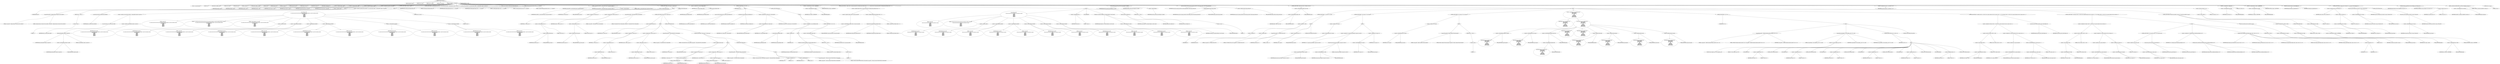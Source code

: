 digraph hostapd_notif_assoc {  
"1000115" [label = "(METHOD,hostapd_notif_assoc)" ]
"1000116" [label = "(PARAM,hostapd_data *hapd)" ]
"1000117" [label = "(PARAM,const u8 *addr)" ]
"1000118" [label = "(PARAM,const u8 *req_ies)" ]
"1000119" [label = "(PARAM,size_t req_ies_len)" ]
"1000120" [label = "(PARAM,int reassoc)" ]
"1000121" [label = "(BLOCK,,)" ]
"1000122" [label = "(LOCAL,v5: wpa_state_machine *)" ]
"1000123" [label = "(LOCAL,v6: u8 *)" ]
"1000124" [label = "(LOCAL,reason: unsigned __int16)" ]
"1000125" [label = "(LOCAL,v9: u8 [ 1064 ])" ]
"1000126" [label = "(LOCAL,ielen: size_t)" ]
"1000127" [label = "(LOCAL,ie: const u8 *)" ]
"1000128" [label = "(LOCAL,elems: ieee802_11_elems)" ]
"1000129" [label = "(LOCAL,res: int)" ]
"1000130" [label = "(LOCAL,new_assoc: int)" ]
"1000131" [label = "(LOCAL,sta: sta_info *)" ]
"1000132" [label = "(LOCAL,req_ies_lena: size_t)" ]
"1000133" [label = "(LOCAL,req_iesa: const u8 *)" ]
"1000134" [label = "(LOCAL,addra: const u8 *)" ]
"1000135" [label = "(LOCAL,hapda: hostapd_data *)" ]
"1000136" [label = "(<operator>.assignment,hapda = hapd)" ]
"1000137" [label = "(IDENTIFIER,hapda,hapda = hapd)" ]
"1000138" [label = "(IDENTIFIER,hapd,hapda = hapd)" ]
"1000139" [label = "(<operator>.assignment,addra = addr)" ]
"1000140" [label = "(IDENTIFIER,addra,addra = addr)" ]
"1000141" [label = "(IDENTIFIER,addr,addra = addr)" ]
"1000142" [label = "(<operator>.assignment,req_iesa = req_ies)" ]
"1000143" [label = "(IDENTIFIER,req_iesa,req_iesa = req_ies)" ]
"1000144" [label = "(IDENTIFIER,req_ies,req_iesa = req_ies)" ]
"1000145" [label = "(<operator>.assignment,req_ies_lena = req_ies_len)" ]
"1000146" [label = "(IDENTIFIER,req_ies_lena,req_ies_lena = req_ies_len)" ]
"1000147" [label = "(IDENTIFIER,req_ies_len,req_ies_lena = req_ies_len)" ]
"1000148" [label = "(CONTROL_STRUCTURE,if ( !addr ),if ( !addr ))" ]
"1000149" [label = "(<operator>.logicalNot,!addr)" ]
"1000150" [label = "(IDENTIFIER,addr,!addr)" ]
"1000151" [label = "(BLOCK,,)" ]
"1000152" [label = "(wpa_printf,wpa_printf(2, \"hostapd_notif_assoc: Skip event with no address\"))" ]
"1000153" [label = "(LITERAL,2,wpa_printf(2, \"hostapd_notif_assoc: Skip event with no address\"))" ]
"1000154" [label = "(LITERAL,\"hostapd_notif_assoc: Skip event with no address\",wpa_printf(2, \"hostapd_notif_assoc: Skip event with no address\"))" ]
"1000155" [label = "(RETURN,return -1;,return -1;)" ]
"1000156" [label = "(<operator>.minus,-1)" ]
"1000157" [label = "(LITERAL,1,-1)" ]
"1000158" [label = "(CONTROL_STRUCTURE,if ( is_multicast_ether_addr(addra) || is_zero_ether_addr_0(addra) || !memcmp(addra, hapda->own_addr, 6u) ),if ( is_multicast_ether_addr(addra) || is_zero_ether_addr_0(addra) || !memcmp(addra, hapda->own_addr, 6u) ))" ]
"1000159" [label = "(<operator>.logicalOr,is_multicast_ether_addr(addra) || is_zero_ether_addr_0(addra) || !memcmp(addra, hapda->own_addr, 6u))" ]
"1000160" [label = "(is_multicast_ether_addr,is_multicast_ether_addr(addra))" ]
"1000161" [label = "(IDENTIFIER,addra,is_multicast_ether_addr(addra))" ]
"1000162" [label = "(<operator>.logicalOr,is_zero_ether_addr_0(addra) || !memcmp(addra, hapda->own_addr, 6u))" ]
"1000163" [label = "(is_zero_ether_addr_0,is_zero_ether_addr_0(addra))" ]
"1000164" [label = "(IDENTIFIER,addra,is_zero_ether_addr_0(addra))" ]
"1000165" [label = "(<operator>.logicalNot,!memcmp(addra, hapda->own_addr, 6u))" ]
"1000166" [label = "(memcmp,memcmp(addra, hapda->own_addr, 6u))" ]
"1000167" [label = "(IDENTIFIER,addra,memcmp(addra, hapda->own_addr, 6u))" ]
"1000168" [label = "(<operator>.indirectFieldAccess,hapda->own_addr)" ]
"1000169" [label = "(IDENTIFIER,hapda,memcmp(addra, hapda->own_addr, 6u))" ]
"1000170" [label = "(FIELD_IDENTIFIER,own_addr,own_addr)" ]
"1000171" [label = "(LITERAL,6u,memcmp(addra, hapda->own_addr, 6u))" ]
"1000172" [label = "(BLOCK,,)" ]
"1000173" [label = "(wpa_printf,wpa_printf(\n      2,\n      \"%s: Invalid SA=%02x:%02x:%02x:%02x:%02x:%02x in received indication - ignore this indication silently\",\n      \"hostapd_notif_assoc\",\n      *addra,\n      addra[1],\n      addra[2],\n      addra[3],\n      addra[4],\n      addra[5]))" ]
"1000174" [label = "(LITERAL,2,wpa_printf(\n      2,\n      \"%s: Invalid SA=%02x:%02x:%02x:%02x:%02x:%02x in received indication - ignore this indication silently\",\n      \"hostapd_notif_assoc\",\n      *addra,\n      addra[1],\n      addra[2],\n      addra[3],\n      addra[4],\n      addra[5]))" ]
"1000175" [label = "(LITERAL,\"%s: Invalid SA=%02x:%02x:%02x:%02x:%02x:%02x in received indication - ignore this indication silently\",wpa_printf(\n      2,\n      \"%s: Invalid SA=%02x:%02x:%02x:%02x:%02x:%02x in received indication - ignore this indication silently\",\n      \"hostapd_notif_assoc\",\n      *addra,\n      addra[1],\n      addra[2],\n      addra[3],\n      addra[4],\n      addra[5]))" ]
"1000176" [label = "(LITERAL,\"hostapd_notif_assoc\",wpa_printf(\n      2,\n      \"%s: Invalid SA=%02x:%02x:%02x:%02x:%02x:%02x in received indication - ignore this indication silently\",\n      \"hostapd_notif_assoc\",\n      *addra,\n      addra[1],\n      addra[2],\n      addra[3],\n      addra[4],\n      addra[5]))" ]
"1000177" [label = "(<operator>.indirection,*addra)" ]
"1000178" [label = "(IDENTIFIER,addra,wpa_printf(\n      2,\n      \"%s: Invalid SA=%02x:%02x:%02x:%02x:%02x:%02x in received indication - ignore this indication silently\",\n      \"hostapd_notif_assoc\",\n      *addra,\n      addra[1],\n      addra[2],\n      addra[3],\n      addra[4],\n      addra[5]))" ]
"1000179" [label = "(<operator>.indirectIndexAccess,addra[1])" ]
"1000180" [label = "(IDENTIFIER,addra,wpa_printf(\n      2,\n      \"%s: Invalid SA=%02x:%02x:%02x:%02x:%02x:%02x in received indication - ignore this indication silently\",\n      \"hostapd_notif_assoc\",\n      *addra,\n      addra[1],\n      addra[2],\n      addra[3],\n      addra[4],\n      addra[5]))" ]
"1000181" [label = "(LITERAL,1,wpa_printf(\n      2,\n      \"%s: Invalid SA=%02x:%02x:%02x:%02x:%02x:%02x in received indication - ignore this indication silently\",\n      \"hostapd_notif_assoc\",\n      *addra,\n      addra[1],\n      addra[2],\n      addra[3],\n      addra[4],\n      addra[5]))" ]
"1000182" [label = "(<operator>.indirectIndexAccess,addra[2])" ]
"1000183" [label = "(IDENTIFIER,addra,wpa_printf(\n      2,\n      \"%s: Invalid SA=%02x:%02x:%02x:%02x:%02x:%02x in received indication - ignore this indication silently\",\n      \"hostapd_notif_assoc\",\n      *addra,\n      addra[1],\n      addra[2],\n      addra[3],\n      addra[4],\n      addra[5]))" ]
"1000184" [label = "(LITERAL,2,wpa_printf(\n      2,\n      \"%s: Invalid SA=%02x:%02x:%02x:%02x:%02x:%02x in received indication - ignore this indication silently\",\n      \"hostapd_notif_assoc\",\n      *addra,\n      addra[1],\n      addra[2],\n      addra[3],\n      addra[4],\n      addra[5]))" ]
"1000185" [label = "(<operator>.indirectIndexAccess,addra[3])" ]
"1000186" [label = "(IDENTIFIER,addra,wpa_printf(\n      2,\n      \"%s: Invalid SA=%02x:%02x:%02x:%02x:%02x:%02x in received indication - ignore this indication silently\",\n      \"hostapd_notif_assoc\",\n      *addra,\n      addra[1],\n      addra[2],\n      addra[3],\n      addra[4],\n      addra[5]))" ]
"1000187" [label = "(LITERAL,3,wpa_printf(\n      2,\n      \"%s: Invalid SA=%02x:%02x:%02x:%02x:%02x:%02x in received indication - ignore this indication silently\",\n      \"hostapd_notif_assoc\",\n      *addra,\n      addra[1],\n      addra[2],\n      addra[3],\n      addra[4],\n      addra[5]))" ]
"1000188" [label = "(<operator>.indirectIndexAccess,addra[4])" ]
"1000189" [label = "(IDENTIFIER,addra,wpa_printf(\n      2,\n      \"%s: Invalid SA=%02x:%02x:%02x:%02x:%02x:%02x in received indication - ignore this indication silently\",\n      \"hostapd_notif_assoc\",\n      *addra,\n      addra[1],\n      addra[2],\n      addra[3],\n      addra[4],\n      addra[5]))" ]
"1000190" [label = "(LITERAL,4,wpa_printf(\n      2,\n      \"%s: Invalid SA=%02x:%02x:%02x:%02x:%02x:%02x in received indication - ignore this indication silently\",\n      \"hostapd_notif_assoc\",\n      *addra,\n      addra[1],\n      addra[2],\n      addra[3],\n      addra[4],\n      addra[5]))" ]
"1000191" [label = "(<operator>.indirectIndexAccess,addra[5])" ]
"1000192" [label = "(IDENTIFIER,addra,wpa_printf(\n      2,\n      \"%s: Invalid SA=%02x:%02x:%02x:%02x:%02x:%02x in received indication - ignore this indication silently\",\n      \"hostapd_notif_assoc\",\n      *addra,\n      addra[1],\n      addra[2],\n      addra[3],\n      addra[4],\n      addra[5]))" ]
"1000193" [label = "(LITERAL,5,wpa_printf(\n      2,\n      \"%s: Invalid SA=%02x:%02x:%02x:%02x:%02x:%02x in received indication - ignore this indication silently\",\n      \"hostapd_notif_assoc\",\n      *addra,\n      addra[1],\n      addra[2],\n      addra[3],\n      addra[4],\n      addra[5]))" ]
"1000194" [label = "(RETURN,return 0;,return 0;)" ]
"1000195" [label = "(LITERAL,0,return 0;)" ]
"1000196" [label = "(random_add_randomness,random_add_randomness(addra, 6u))" ]
"1000197" [label = "(IDENTIFIER,addra,random_add_randomness(addra, 6u))" ]
"1000198" [label = "(LITERAL,6u,random_add_randomness(addra, 6u))" ]
"1000199" [label = "(hostapd_logger,hostapd_logger(hapda, addra, 1u, 2, \"associated\"))" ]
"1000200" [label = "(IDENTIFIER,hapda,hostapd_logger(hapda, addra, 1u, 2, \"associated\"))" ]
"1000201" [label = "(IDENTIFIER,addra,hostapd_logger(hapda, addra, 1u, 2, \"associated\"))" ]
"1000202" [label = "(LITERAL,1u,hostapd_logger(hapda, addra, 1u, 2, \"associated\"))" ]
"1000203" [label = "(LITERAL,2,hostapd_logger(hapda, addra, 1u, 2, \"associated\"))" ]
"1000204" [label = "(LITERAL,\"associated\",hostapd_logger(hapda, addra, 1u, 2, \"associated\"))" ]
"1000205" [label = "(ieee802_11_parse_elems,ieee802_11_parse_elems(req_iesa, req_ies_lena, &elems, 0))" ]
"1000206" [label = "(IDENTIFIER,req_iesa,ieee802_11_parse_elems(req_iesa, req_ies_lena, &elems, 0))" ]
"1000207" [label = "(IDENTIFIER,req_ies_lena,ieee802_11_parse_elems(req_iesa, req_ies_lena, &elems, 0))" ]
"1000208" [label = "(<operator>.addressOf,&elems)" ]
"1000209" [label = "(IDENTIFIER,elems,ieee802_11_parse_elems(req_iesa, req_ies_lena, &elems, 0))" ]
"1000210" [label = "(LITERAL,0,ieee802_11_parse_elems(req_iesa, req_ies_lena, &elems, 0))" ]
"1000211" [label = "(CONTROL_STRUCTURE,if ( elems.wps_ie ),if ( elems.wps_ie ))" ]
"1000212" [label = "(<operator>.fieldAccess,elems.wps_ie)" ]
"1000213" [label = "(IDENTIFIER,elems,if ( elems.wps_ie ))" ]
"1000214" [label = "(FIELD_IDENTIFIER,wps_ie,wps_ie)" ]
"1000215" [label = "(BLOCK,,)" ]
"1000216" [label = "(<operator>.assignment,ie = elems.wps_ie - 2)" ]
"1000217" [label = "(IDENTIFIER,ie,ie = elems.wps_ie - 2)" ]
"1000218" [label = "(<operator>.subtraction,elems.wps_ie - 2)" ]
"1000219" [label = "(<operator>.fieldAccess,elems.wps_ie)" ]
"1000220" [label = "(IDENTIFIER,elems,elems.wps_ie - 2)" ]
"1000221" [label = "(FIELD_IDENTIFIER,wps_ie,wps_ie)" ]
"1000222" [label = "(LITERAL,2,elems.wps_ie - 2)" ]
"1000223" [label = "(<operator>.assignment,ielen = elems.wps_ie_len + 2)" ]
"1000224" [label = "(IDENTIFIER,ielen,ielen = elems.wps_ie_len + 2)" ]
"1000225" [label = "(<operator>.addition,elems.wps_ie_len + 2)" ]
"1000226" [label = "(<operator>.fieldAccess,elems.wps_ie_len)" ]
"1000227" [label = "(IDENTIFIER,elems,elems.wps_ie_len + 2)" ]
"1000228" [label = "(FIELD_IDENTIFIER,wps_ie_len,wps_ie_len)" ]
"1000229" [label = "(LITERAL,2,elems.wps_ie_len + 2)" ]
"1000230" [label = "(wpa_printf,wpa_printf(2, \"STA included WPS IE in (Re)AssocReq\"))" ]
"1000231" [label = "(LITERAL,2,wpa_printf(2, \"STA included WPS IE in (Re)AssocReq\"))" ]
"1000232" [label = "(LITERAL,\"STA included WPS IE in (Re)AssocReq\",wpa_printf(2, \"STA included WPS IE in (Re)AssocReq\"))" ]
"1000233" [label = "(CONTROL_STRUCTURE,else,else)" ]
"1000234" [label = "(CONTROL_STRUCTURE,if ( elems.rsn_ie ),if ( elems.rsn_ie ))" ]
"1000235" [label = "(<operator>.fieldAccess,elems.rsn_ie)" ]
"1000236" [label = "(IDENTIFIER,elems,if ( elems.rsn_ie ))" ]
"1000237" [label = "(FIELD_IDENTIFIER,rsn_ie,rsn_ie)" ]
"1000238" [label = "(BLOCK,,)" ]
"1000239" [label = "(<operator>.assignment,ie = elems.rsn_ie - 2)" ]
"1000240" [label = "(IDENTIFIER,ie,ie = elems.rsn_ie - 2)" ]
"1000241" [label = "(<operator>.subtraction,elems.rsn_ie - 2)" ]
"1000242" [label = "(<operator>.fieldAccess,elems.rsn_ie)" ]
"1000243" [label = "(IDENTIFIER,elems,elems.rsn_ie - 2)" ]
"1000244" [label = "(FIELD_IDENTIFIER,rsn_ie,rsn_ie)" ]
"1000245" [label = "(LITERAL,2,elems.rsn_ie - 2)" ]
"1000246" [label = "(<operator>.assignment,ielen = elems.rsn_ie_len + 2)" ]
"1000247" [label = "(IDENTIFIER,ielen,ielen = elems.rsn_ie_len + 2)" ]
"1000248" [label = "(<operator>.addition,elems.rsn_ie_len + 2)" ]
"1000249" [label = "(<operator>.fieldAccess,elems.rsn_ie_len)" ]
"1000250" [label = "(IDENTIFIER,elems,elems.rsn_ie_len + 2)" ]
"1000251" [label = "(FIELD_IDENTIFIER,rsn_ie_len,rsn_ie_len)" ]
"1000252" [label = "(LITERAL,2,elems.rsn_ie_len + 2)" ]
"1000253" [label = "(wpa_printf,wpa_printf(2, \"STA included RSN IE in (Re)AssocReq\"))" ]
"1000254" [label = "(LITERAL,2,wpa_printf(2, \"STA included RSN IE in (Re)AssocReq\"))" ]
"1000255" [label = "(LITERAL,\"STA included RSN IE in (Re)AssocReq\",wpa_printf(2, \"STA included RSN IE in (Re)AssocReq\"))" ]
"1000256" [label = "(CONTROL_STRUCTURE,else,else)" ]
"1000257" [label = "(CONTROL_STRUCTURE,if ( elems.wpa_ie ),if ( elems.wpa_ie ))" ]
"1000258" [label = "(<operator>.fieldAccess,elems.wpa_ie)" ]
"1000259" [label = "(IDENTIFIER,elems,if ( elems.wpa_ie ))" ]
"1000260" [label = "(FIELD_IDENTIFIER,wpa_ie,wpa_ie)" ]
"1000261" [label = "(BLOCK,,)" ]
"1000262" [label = "(<operator>.assignment,ie = elems.wpa_ie - 2)" ]
"1000263" [label = "(IDENTIFIER,ie,ie = elems.wpa_ie - 2)" ]
"1000264" [label = "(<operator>.subtraction,elems.wpa_ie - 2)" ]
"1000265" [label = "(<operator>.fieldAccess,elems.wpa_ie)" ]
"1000266" [label = "(IDENTIFIER,elems,elems.wpa_ie - 2)" ]
"1000267" [label = "(FIELD_IDENTIFIER,wpa_ie,wpa_ie)" ]
"1000268" [label = "(LITERAL,2,elems.wpa_ie - 2)" ]
"1000269" [label = "(<operator>.assignment,ielen = elems.wpa_ie_len + 2)" ]
"1000270" [label = "(IDENTIFIER,ielen,ielen = elems.wpa_ie_len + 2)" ]
"1000271" [label = "(<operator>.addition,elems.wpa_ie_len + 2)" ]
"1000272" [label = "(<operator>.fieldAccess,elems.wpa_ie_len)" ]
"1000273" [label = "(IDENTIFIER,elems,elems.wpa_ie_len + 2)" ]
"1000274" [label = "(FIELD_IDENTIFIER,wpa_ie_len,wpa_ie_len)" ]
"1000275" [label = "(LITERAL,2,elems.wpa_ie_len + 2)" ]
"1000276" [label = "(wpa_printf,wpa_printf(2, \"STA included WPA IE in (Re)AssocReq\"))" ]
"1000277" [label = "(LITERAL,2,wpa_printf(2, \"STA included WPA IE in (Re)AssocReq\"))" ]
"1000278" [label = "(LITERAL,\"STA included WPA IE in (Re)AssocReq\",wpa_printf(2, \"STA included WPA IE in (Re)AssocReq\"))" ]
"1000279" [label = "(CONTROL_STRUCTURE,else,else)" ]
"1000280" [label = "(BLOCK,,)" ]
"1000281" [label = "(<operator>.assignment,ie = 0)" ]
"1000282" [label = "(IDENTIFIER,ie,ie = 0)" ]
"1000283" [label = "(LITERAL,0,ie = 0)" ]
"1000284" [label = "(<operator>.assignment,ielen = 0)" ]
"1000285" [label = "(IDENTIFIER,ielen,ielen = 0)" ]
"1000286" [label = "(LITERAL,0,ielen = 0)" ]
"1000287" [label = "(wpa_printf,wpa_printf(2, \"STA did not include WPS/RSN/WPA IE in (Re)AssocReq\"))" ]
"1000288" [label = "(LITERAL,2,wpa_printf(2, \"STA did not include WPS/RSN/WPA IE in (Re)AssocReq\"))" ]
"1000289" [label = "(LITERAL,\"STA did not include WPS/RSN/WPA IE in (Re)AssocReq\",wpa_printf(2, \"STA did not include WPS/RSN/WPA IE in (Re)AssocReq\"))" ]
"1000290" [label = "(<operator>.assignment,sta = ap_get_sta(hapda, addra))" ]
"1000291" [label = "(IDENTIFIER,sta,sta = ap_get_sta(hapda, addra))" ]
"1000292" [label = "(ap_get_sta,ap_get_sta(hapda, addra))" ]
"1000293" [label = "(IDENTIFIER,hapda,ap_get_sta(hapda, addra))" ]
"1000294" [label = "(IDENTIFIER,addra,ap_get_sta(hapda, addra))" ]
"1000295" [label = "(CONTROL_STRUCTURE,if ( sta ),if ( sta ))" ]
"1000296" [label = "(IDENTIFIER,sta,if ( sta ))" ]
"1000297" [label = "(BLOCK,,)" ]
"1000298" [label = "(ap_sta_no_session_timeout,ap_sta_no_session_timeout(hapda, sta))" ]
"1000299" [label = "(IDENTIFIER,hapda,ap_sta_no_session_timeout(hapda, sta))" ]
"1000300" [label = "(IDENTIFIER,sta,ap_sta_no_session_timeout(hapda, sta))" ]
"1000301" [label = "(accounting_sta_stop,accounting_sta_stop(hapda, sta))" ]
"1000302" [label = "(IDENTIFIER,hapda,accounting_sta_stop(hapda, sta))" ]
"1000303" [label = "(IDENTIFIER,sta,accounting_sta_stop(hapda, sta))" ]
"1000304" [label = "(<operator>.assignment,sta->timeout_next = STA_NULLFUNC)" ]
"1000305" [label = "(<operator>.indirectFieldAccess,sta->timeout_next)" ]
"1000306" [label = "(IDENTIFIER,sta,sta->timeout_next = STA_NULLFUNC)" ]
"1000307" [label = "(FIELD_IDENTIFIER,timeout_next,timeout_next)" ]
"1000308" [label = "(IDENTIFIER,STA_NULLFUNC,sta->timeout_next = STA_NULLFUNC)" ]
"1000309" [label = "(CONTROL_STRUCTURE,else,else)" ]
"1000310" [label = "(BLOCK,,)" ]
"1000311" [label = "(<operator>.assignment,sta = ap_sta_add(hapda, addra))" ]
"1000312" [label = "(IDENTIFIER,sta,sta = ap_sta_add(hapda, addra))" ]
"1000313" [label = "(ap_sta_add,ap_sta_add(hapda, addra))" ]
"1000314" [label = "(IDENTIFIER,hapda,ap_sta_add(hapda, addra))" ]
"1000315" [label = "(IDENTIFIER,addra,ap_sta_add(hapda, addra))" ]
"1000316" [label = "(CONTROL_STRUCTURE,if ( !sta ),if ( !sta ))" ]
"1000317" [label = "(<operator>.logicalNot,!sta)" ]
"1000318" [label = "(IDENTIFIER,sta,!sta)" ]
"1000319" [label = "(BLOCK,,)" ]
"1000320" [label = "(hostapd_drv_sta_disassoc,hostapd_drv_sta_disassoc(hapda, addra, 5))" ]
"1000321" [label = "(IDENTIFIER,hapda,hostapd_drv_sta_disassoc(hapda, addra, 5))" ]
"1000322" [label = "(IDENTIFIER,addra,hostapd_drv_sta_disassoc(hapda, addra, 5))" ]
"1000323" [label = "(LITERAL,5,hostapd_drv_sta_disassoc(hapda, addra, 5))" ]
"1000324" [label = "(RETURN,return -1;,return -1;)" ]
"1000325" [label = "(<operator>.minus,-1)" ]
"1000326" [label = "(LITERAL,1,-1)" ]
"1000327" [label = "(<operators>.assignmentAnd,sta->flags &= 0xFFFECFFF)" ]
"1000328" [label = "(<operator>.indirectFieldAccess,sta->flags)" ]
"1000329" [label = "(IDENTIFIER,sta,sta->flags &= 0xFFFECFFF)" ]
"1000330" [label = "(FIELD_IDENTIFIER,flags,flags)" ]
"1000331" [label = "(LITERAL,0xFFFECFFF,sta->flags &= 0xFFFECFFF)" ]
"1000332" [label = "(CONTROL_STRUCTURE,if ( !hapda->iface->drv_max_acl_mac_addrs && hostapd_check_acl(hapda, addra, 0) != 1 ),if ( !hapda->iface->drv_max_acl_mac_addrs && hostapd_check_acl(hapda, addra, 0) != 1 ))" ]
"1000333" [label = "(<operator>.logicalAnd,!hapda->iface->drv_max_acl_mac_addrs && hostapd_check_acl(hapda, addra, 0) != 1)" ]
"1000334" [label = "(<operator>.logicalNot,!hapda->iface->drv_max_acl_mac_addrs)" ]
"1000335" [label = "(<operator>.indirectFieldAccess,hapda->iface->drv_max_acl_mac_addrs)" ]
"1000336" [label = "(<operator>.indirectFieldAccess,hapda->iface)" ]
"1000337" [label = "(IDENTIFIER,hapda,!hapda->iface->drv_max_acl_mac_addrs)" ]
"1000338" [label = "(FIELD_IDENTIFIER,iface,iface)" ]
"1000339" [label = "(FIELD_IDENTIFIER,drv_max_acl_mac_addrs,drv_max_acl_mac_addrs)" ]
"1000340" [label = "(<operator>.notEquals,hostapd_check_acl(hapda, addra, 0) != 1)" ]
"1000341" [label = "(hostapd_check_acl,hostapd_check_acl(hapda, addra, 0))" ]
"1000342" [label = "(IDENTIFIER,hapda,hostapd_check_acl(hapda, addra, 0))" ]
"1000343" [label = "(IDENTIFIER,addra,hostapd_check_acl(hapda, addra, 0))" ]
"1000344" [label = "(LITERAL,0,hostapd_check_acl(hapda, addra, 0))" ]
"1000345" [label = "(LITERAL,1,hostapd_check_acl(hapda, addra, 0) != 1)" ]
"1000346" [label = "(BLOCK,,)" ]
"1000347" [label = "(wpa_printf,wpa_printf(\n      3,\n      \"STA %02x:%02x:%02x:%02x:%02x:%02x not allowed to connect\",\n      *addra,\n      addra[1],\n      addra[2],\n      addra[3],\n      addra[4],\n      addra[5]))" ]
"1000348" [label = "(LITERAL,3,wpa_printf(\n      3,\n      \"STA %02x:%02x:%02x:%02x:%02x:%02x not allowed to connect\",\n      *addra,\n      addra[1],\n      addra[2],\n      addra[3],\n      addra[4],\n      addra[5]))" ]
"1000349" [label = "(LITERAL,\"STA %02x:%02x:%02x:%02x:%02x:%02x not allowed to connect\",wpa_printf(\n      3,\n      \"STA %02x:%02x:%02x:%02x:%02x:%02x not allowed to connect\",\n      *addra,\n      addra[1],\n      addra[2],\n      addra[3],\n      addra[4],\n      addra[5]))" ]
"1000350" [label = "(<operator>.indirection,*addra)" ]
"1000351" [label = "(IDENTIFIER,addra,wpa_printf(\n      3,\n      \"STA %02x:%02x:%02x:%02x:%02x:%02x not allowed to connect\",\n      *addra,\n      addra[1],\n      addra[2],\n      addra[3],\n      addra[4],\n      addra[5]))" ]
"1000352" [label = "(<operator>.indirectIndexAccess,addra[1])" ]
"1000353" [label = "(IDENTIFIER,addra,wpa_printf(\n      3,\n      \"STA %02x:%02x:%02x:%02x:%02x:%02x not allowed to connect\",\n      *addra,\n      addra[1],\n      addra[2],\n      addra[3],\n      addra[4],\n      addra[5]))" ]
"1000354" [label = "(LITERAL,1,wpa_printf(\n      3,\n      \"STA %02x:%02x:%02x:%02x:%02x:%02x not allowed to connect\",\n      *addra,\n      addra[1],\n      addra[2],\n      addra[3],\n      addra[4],\n      addra[5]))" ]
"1000355" [label = "(<operator>.indirectIndexAccess,addra[2])" ]
"1000356" [label = "(IDENTIFIER,addra,wpa_printf(\n      3,\n      \"STA %02x:%02x:%02x:%02x:%02x:%02x not allowed to connect\",\n      *addra,\n      addra[1],\n      addra[2],\n      addra[3],\n      addra[4],\n      addra[5]))" ]
"1000357" [label = "(LITERAL,2,wpa_printf(\n      3,\n      \"STA %02x:%02x:%02x:%02x:%02x:%02x not allowed to connect\",\n      *addra,\n      addra[1],\n      addra[2],\n      addra[3],\n      addra[4],\n      addra[5]))" ]
"1000358" [label = "(<operator>.indirectIndexAccess,addra[3])" ]
"1000359" [label = "(IDENTIFIER,addra,wpa_printf(\n      3,\n      \"STA %02x:%02x:%02x:%02x:%02x:%02x not allowed to connect\",\n      *addra,\n      addra[1],\n      addra[2],\n      addra[3],\n      addra[4],\n      addra[5]))" ]
"1000360" [label = "(LITERAL,3,wpa_printf(\n      3,\n      \"STA %02x:%02x:%02x:%02x:%02x:%02x not allowed to connect\",\n      *addra,\n      addra[1],\n      addra[2],\n      addra[3],\n      addra[4],\n      addra[5]))" ]
"1000361" [label = "(<operator>.indirectIndexAccess,addra[4])" ]
"1000362" [label = "(IDENTIFIER,addra,wpa_printf(\n      3,\n      \"STA %02x:%02x:%02x:%02x:%02x:%02x not allowed to connect\",\n      *addra,\n      addra[1],\n      addra[2],\n      addra[3],\n      addra[4],\n      addra[5]))" ]
"1000363" [label = "(LITERAL,4,wpa_printf(\n      3,\n      \"STA %02x:%02x:%02x:%02x:%02x:%02x not allowed to connect\",\n      *addra,\n      addra[1],\n      addra[2],\n      addra[3],\n      addra[4],\n      addra[5]))" ]
"1000364" [label = "(<operator>.indirectIndexAccess,addra[5])" ]
"1000365" [label = "(IDENTIFIER,addra,wpa_printf(\n      3,\n      \"STA %02x:%02x:%02x:%02x:%02x:%02x not allowed to connect\",\n      *addra,\n      addra[1],\n      addra[2],\n      addra[3],\n      addra[4],\n      addra[5]))" ]
"1000366" [label = "(LITERAL,5,wpa_printf(\n      3,\n      \"STA %02x:%02x:%02x:%02x:%02x:%02x not allowed to connect\",\n      *addra,\n      addra[1],\n      addra[2],\n      addra[3],\n      addra[4],\n      addra[5]))" ]
"1000367" [label = "(<operator>.assignment,reason = 1)" ]
"1000368" [label = "(IDENTIFIER,reason,reason = 1)" ]
"1000369" [label = "(LITERAL,1,reason = 1)" ]
"1000370" [label = "(JUMP_TARGET,fail)" ]
"1000371" [label = "(hostapd_drv_sta_disassoc,hostapd_drv_sta_disassoc(hapda, sta->addr, reason))" ]
"1000372" [label = "(IDENTIFIER,hapda,hostapd_drv_sta_disassoc(hapda, sta->addr, reason))" ]
"1000373" [label = "(<operator>.indirectFieldAccess,sta->addr)" ]
"1000374" [label = "(IDENTIFIER,sta,hostapd_drv_sta_disassoc(hapda, sta->addr, reason))" ]
"1000375" [label = "(FIELD_IDENTIFIER,addr,addr)" ]
"1000376" [label = "(IDENTIFIER,reason,hostapd_drv_sta_disassoc(hapda, sta->addr, reason))" ]
"1000377" [label = "(ap_free_sta,ap_free_sta(hapda, sta))" ]
"1000378" [label = "(IDENTIFIER,hapda,ap_free_sta(hapda, sta))" ]
"1000379" [label = "(IDENTIFIER,sta,ap_free_sta(hapda, sta))" ]
"1000380" [label = "(RETURN,return -1;,return -1;)" ]
"1000381" [label = "(<operator>.minus,-1)" ]
"1000382" [label = "(LITERAL,1,-1)" ]
"1000383" [label = "(mbo_ap_check_sta_assoc,mbo_ap_check_sta_assoc(hapda, sta, &elems))" ]
"1000384" [label = "(IDENTIFIER,hapda,mbo_ap_check_sta_assoc(hapda, sta, &elems))" ]
"1000385" [label = "(IDENTIFIER,sta,mbo_ap_check_sta_assoc(hapda, sta, &elems))" ]
"1000386" [label = "(<operator>.addressOf,&elems)" ]
"1000387" [label = "(IDENTIFIER,elems,mbo_ap_check_sta_assoc(hapda, sta, &elems))" ]
"1000388" [label = "(ap_copy_sta_supp_op_classes,ap_copy_sta_supp_op_classes(sta, elems.supp_op_classes, elems.supp_op_classes_len))" ]
"1000389" [label = "(IDENTIFIER,sta,ap_copy_sta_supp_op_classes(sta, elems.supp_op_classes, elems.supp_op_classes_len))" ]
"1000390" [label = "(<operator>.fieldAccess,elems.supp_op_classes)" ]
"1000391" [label = "(IDENTIFIER,elems,ap_copy_sta_supp_op_classes(sta, elems.supp_op_classes, elems.supp_op_classes_len))" ]
"1000392" [label = "(FIELD_IDENTIFIER,supp_op_classes,supp_op_classes)" ]
"1000393" [label = "(<operator>.fieldAccess,elems.supp_op_classes_len)" ]
"1000394" [label = "(IDENTIFIER,elems,ap_copy_sta_supp_op_classes(sta, elems.supp_op_classes, elems.supp_op_classes_len))" ]
"1000395" [label = "(FIELD_IDENTIFIER,supp_op_classes_len,supp_op_classes_len)" ]
"1000396" [label = "(CONTROL_STRUCTURE,if ( hapda->conf->wpa ),if ( hapda->conf->wpa ))" ]
"1000397" [label = "(<operator>.indirectFieldAccess,hapda->conf->wpa)" ]
"1000398" [label = "(<operator>.indirectFieldAccess,hapda->conf)" ]
"1000399" [label = "(IDENTIFIER,hapda,if ( hapda->conf->wpa ))" ]
"1000400" [label = "(FIELD_IDENTIFIER,conf,conf)" ]
"1000401" [label = "(FIELD_IDENTIFIER,wpa,wpa)" ]
"1000402" [label = "(BLOCK,,)" ]
"1000403" [label = "(CONTROL_STRUCTURE,if ( !ie || !ielen ),if ( !ie || !ielen ))" ]
"1000404" [label = "(<operator>.logicalOr,!ie || !ielen)" ]
"1000405" [label = "(<operator>.logicalNot,!ie)" ]
"1000406" [label = "(IDENTIFIER,ie,!ie)" ]
"1000407" [label = "(<operator>.logicalNot,!ielen)" ]
"1000408" [label = "(IDENTIFIER,ielen,!ielen)" ]
"1000409" [label = "(BLOCK,,)" ]
"1000410" [label = "(wpa_printf,wpa_printf(2, \"No WPA/RSN IE from STA\"))" ]
"1000411" [label = "(LITERAL,2,wpa_printf(2, \"No WPA/RSN IE from STA\"))" ]
"1000412" [label = "(LITERAL,\"No WPA/RSN IE from STA\",wpa_printf(2, \"No WPA/RSN IE from STA\"))" ]
"1000413" [label = "(<operator>.assignment,reason = 13)" ]
"1000414" [label = "(IDENTIFIER,reason,reason = 13)" ]
"1000415" [label = "(LITERAL,13,reason = 13)" ]
"1000416" [label = "(CONTROL_STRUCTURE,goto fail;,goto fail;)" ]
"1000417" [label = "(CONTROL_STRUCTURE,if ( !sta->wpa_sm ),if ( !sta->wpa_sm ))" ]
"1000418" [label = "(<operator>.logicalNot,!sta->wpa_sm)" ]
"1000419" [label = "(<operator>.indirectFieldAccess,sta->wpa_sm)" ]
"1000420" [label = "(IDENTIFIER,sta,!sta->wpa_sm)" ]
"1000421" [label = "(FIELD_IDENTIFIER,wpa_sm,wpa_sm)" ]
"1000422" [label = "(BLOCK,,)" ]
"1000423" [label = "(<operator>.assignment,v5 = wpa_auth_sta_init(hapda->wpa_auth, sta->addr, 0))" ]
"1000424" [label = "(IDENTIFIER,v5,v5 = wpa_auth_sta_init(hapda->wpa_auth, sta->addr, 0))" ]
"1000425" [label = "(wpa_auth_sta_init,wpa_auth_sta_init(hapda->wpa_auth, sta->addr, 0))" ]
"1000426" [label = "(<operator>.indirectFieldAccess,hapda->wpa_auth)" ]
"1000427" [label = "(IDENTIFIER,hapda,wpa_auth_sta_init(hapda->wpa_auth, sta->addr, 0))" ]
"1000428" [label = "(FIELD_IDENTIFIER,wpa_auth,wpa_auth)" ]
"1000429" [label = "(<operator>.indirectFieldAccess,sta->addr)" ]
"1000430" [label = "(IDENTIFIER,sta,wpa_auth_sta_init(hapda->wpa_auth, sta->addr, 0))" ]
"1000431" [label = "(FIELD_IDENTIFIER,addr,addr)" ]
"1000432" [label = "(LITERAL,0,wpa_auth_sta_init(hapda->wpa_auth, sta->addr, 0))" ]
"1000433" [label = "(<operator>.assignment,sta->wpa_sm = v5)" ]
"1000434" [label = "(<operator>.indirectFieldAccess,sta->wpa_sm)" ]
"1000435" [label = "(IDENTIFIER,sta,sta->wpa_sm = v5)" ]
"1000436" [label = "(FIELD_IDENTIFIER,wpa_sm,wpa_sm)" ]
"1000437" [label = "(IDENTIFIER,v5,sta->wpa_sm = v5)" ]
"1000438" [label = "(CONTROL_STRUCTURE,if ( !sta->wpa_sm ),if ( !sta->wpa_sm ))" ]
"1000439" [label = "(<operator>.logicalNot,!sta->wpa_sm)" ]
"1000440" [label = "(<operator>.indirectFieldAccess,sta->wpa_sm)" ]
"1000441" [label = "(IDENTIFIER,sta,!sta->wpa_sm)" ]
"1000442" [label = "(FIELD_IDENTIFIER,wpa_sm,wpa_sm)" ]
"1000443" [label = "(BLOCK,,)" ]
"1000444" [label = "(wpa_printf,wpa_printf(5, \"Failed to initialize WPA state machine\"))" ]
"1000445" [label = "(LITERAL,5,wpa_printf(5, \"Failed to initialize WPA state machine\"))" ]
"1000446" [label = "(LITERAL,\"Failed to initialize WPA state machine\",wpa_printf(5, \"Failed to initialize WPA state machine\"))" ]
"1000447" [label = "(RETURN,return -1;,return -1;)" ]
"1000448" [label = "(<operator>.minus,-1)" ]
"1000449" [label = "(LITERAL,1,-1)" ]
"1000450" [label = "(<operator>.assignment,res = wpa_validate_wpa_ie(\n            hapda->wpa_auth,\n            sta->wpa_sm,\n            hapda->iface->freq,\n            ie,\n            ielen,\n            elems.mdie,\n            elems.mdie_len,\n            elems.owe_dh,\n            elems.owe_dh_len))" ]
"1000451" [label = "(IDENTIFIER,res,res = wpa_validate_wpa_ie(\n            hapda->wpa_auth,\n            sta->wpa_sm,\n            hapda->iface->freq,\n            ie,\n            ielen,\n            elems.mdie,\n            elems.mdie_len,\n            elems.owe_dh,\n            elems.owe_dh_len))" ]
"1000452" [label = "(wpa_validate_wpa_ie,wpa_validate_wpa_ie(\n            hapda->wpa_auth,\n            sta->wpa_sm,\n            hapda->iface->freq,\n            ie,\n            ielen,\n            elems.mdie,\n            elems.mdie_len,\n            elems.owe_dh,\n            elems.owe_dh_len))" ]
"1000453" [label = "(<operator>.indirectFieldAccess,hapda->wpa_auth)" ]
"1000454" [label = "(IDENTIFIER,hapda,wpa_validate_wpa_ie(\n            hapda->wpa_auth,\n            sta->wpa_sm,\n            hapda->iface->freq,\n            ie,\n            ielen,\n            elems.mdie,\n            elems.mdie_len,\n            elems.owe_dh,\n            elems.owe_dh_len))" ]
"1000455" [label = "(FIELD_IDENTIFIER,wpa_auth,wpa_auth)" ]
"1000456" [label = "(<operator>.indirectFieldAccess,sta->wpa_sm)" ]
"1000457" [label = "(IDENTIFIER,sta,wpa_validate_wpa_ie(\n            hapda->wpa_auth,\n            sta->wpa_sm,\n            hapda->iface->freq,\n            ie,\n            ielen,\n            elems.mdie,\n            elems.mdie_len,\n            elems.owe_dh,\n            elems.owe_dh_len))" ]
"1000458" [label = "(FIELD_IDENTIFIER,wpa_sm,wpa_sm)" ]
"1000459" [label = "(<operator>.indirectFieldAccess,hapda->iface->freq)" ]
"1000460" [label = "(<operator>.indirectFieldAccess,hapda->iface)" ]
"1000461" [label = "(IDENTIFIER,hapda,wpa_validate_wpa_ie(\n            hapda->wpa_auth,\n            sta->wpa_sm,\n            hapda->iface->freq,\n            ie,\n            ielen,\n            elems.mdie,\n            elems.mdie_len,\n            elems.owe_dh,\n            elems.owe_dh_len))" ]
"1000462" [label = "(FIELD_IDENTIFIER,iface,iface)" ]
"1000463" [label = "(FIELD_IDENTIFIER,freq,freq)" ]
"1000464" [label = "(IDENTIFIER,ie,wpa_validate_wpa_ie(\n            hapda->wpa_auth,\n            sta->wpa_sm,\n            hapda->iface->freq,\n            ie,\n            ielen,\n            elems.mdie,\n            elems.mdie_len,\n            elems.owe_dh,\n            elems.owe_dh_len))" ]
"1000465" [label = "(IDENTIFIER,ielen,wpa_validate_wpa_ie(\n            hapda->wpa_auth,\n            sta->wpa_sm,\n            hapda->iface->freq,\n            ie,\n            ielen,\n            elems.mdie,\n            elems.mdie_len,\n            elems.owe_dh,\n            elems.owe_dh_len))" ]
"1000466" [label = "(<operator>.fieldAccess,elems.mdie)" ]
"1000467" [label = "(IDENTIFIER,elems,wpa_validate_wpa_ie(\n            hapda->wpa_auth,\n            sta->wpa_sm,\n            hapda->iface->freq,\n            ie,\n            ielen,\n            elems.mdie,\n            elems.mdie_len,\n            elems.owe_dh,\n            elems.owe_dh_len))" ]
"1000468" [label = "(FIELD_IDENTIFIER,mdie,mdie)" ]
"1000469" [label = "(<operator>.fieldAccess,elems.mdie_len)" ]
"1000470" [label = "(IDENTIFIER,elems,wpa_validate_wpa_ie(\n            hapda->wpa_auth,\n            sta->wpa_sm,\n            hapda->iface->freq,\n            ie,\n            ielen,\n            elems.mdie,\n            elems.mdie_len,\n            elems.owe_dh,\n            elems.owe_dh_len))" ]
"1000471" [label = "(FIELD_IDENTIFIER,mdie_len,mdie_len)" ]
"1000472" [label = "(<operator>.fieldAccess,elems.owe_dh)" ]
"1000473" [label = "(IDENTIFIER,elems,wpa_validate_wpa_ie(\n            hapda->wpa_auth,\n            sta->wpa_sm,\n            hapda->iface->freq,\n            ie,\n            ielen,\n            elems.mdie,\n            elems.mdie_len,\n            elems.owe_dh,\n            elems.owe_dh_len))" ]
"1000474" [label = "(FIELD_IDENTIFIER,owe_dh,owe_dh)" ]
"1000475" [label = "(<operator>.fieldAccess,elems.owe_dh_len)" ]
"1000476" [label = "(IDENTIFIER,elems,wpa_validate_wpa_ie(\n            hapda->wpa_auth,\n            sta->wpa_sm,\n            hapda->iface->freq,\n            ie,\n            ielen,\n            elems.mdie,\n            elems.mdie_len,\n            elems.owe_dh,\n            elems.owe_dh_len))" ]
"1000477" [label = "(FIELD_IDENTIFIER,owe_dh_len,owe_dh_len)" ]
"1000478" [label = "(CONTROL_STRUCTURE,if ( res ),if ( res ))" ]
"1000479" [label = "(IDENTIFIER,res,if ( res ))" ]
"1000480" [label = "(BLOCK,,)" ]
"1000481" [label = "(wpa_printf,wpa_printf(2, \"WPA/RSN information element rejected? (res %u)\", res))" ]
"1000482" [label = "(LITERAL,2,wpa_printf(2, \"WPA/RSN information element rejected? (res %u)\", res))" ]
"1000483" [label = "(LITERAL,\"WPA/RSN information element rejected? (res %u)\",wpa_printf(2, \"WPA/RSN information element rejected? (res %u)\", res))" ]
"1000484" [label = "(IDENTIFIER,res,wpa_printf(2, \"WPA/RSN information element rejected? (res %u)\", res))" ]
"1000485" [label = "(wpa_hexdump,wpa_hexdump(2, (const unsigned __int8 *)\"IE\", ie, ielen))" ]
"1000486" [label = "(LITERAL,2,wpa_hexdump(2, (const unsigned __int8 *)\"IE\", ie, ielen))" ]
"1000487" [label = "(<operator>.cast,(const unsigned __int8 *)\"IE\")" ]
"1000488" [label = "(UNKNOWN,const unsigned __int8 *,const unsigned __int8 *)" ]
"1000489" [label = "(LITERAL,\"IE\",(const unsigned __int8 *)\"IE\")" ]
"1000490" [label = "(IDENTIFIER,ie,wpa_hexdump(2, (const unsigned __int8 *)\"IE\", ie, ielen))" ]
"1000491" [label = "(IDENTIFIER,ielen,wpa_hexdump(2, (const unsigned __int8 *)\"IE\", ie, ielen))" ]
"1000492" [label = "(CONTROL_STRUCTURE,switch ( res ),switch ( res ))" ]
"1000493" [label = "(IDENTIFIER,res,switch ( res ))" ]
"1000494" [label = "(BLOCK,,)" ]
"1000495" [label = "(JUMP_TARGET,case 2)" ]
"1000496" [label = "(<operator>.assignment,reason = 18)" ]
"1000497" [label = "(IDENTIFIER,reason,reason = 18)" ]
"1000498" [label = "(LITERAL,18,reason = 18)" ]
"1000499" [label = "(CONTROL_STRUCTURE,break;,break;)" ]
"1000500" [label = "(JUMP_TARGET,case 3)" ]
"1000501" [label = "(<operator>.assignment,reason = 19)" ]
"1000502" [label = "(IDENTIFIER,reason,reason = 19)" ]
"1000503" [label = "(LITERAL,19,reason = 19)" ]
"1000504" [label = "(CONTROL_STRUCTURE,break;,break;)" ]
"1000505" [label = "(JUMP_TARGET,case 4)" ]
"1000506" [label = "(<operator>.assignment,reason = 20)" ]
"1000507" [label = "(IDENTIFIER,reason,reason = 20)" ]
"1000508" [label = "(LITERAL,20,reason = 20)" ]
"1000509" [label = "(CONTROL_STRUCTURE,break;,break;)" ]
"1000510" [label = "(JUMP_TARGET,case 7)" ]
"1000511" [label = "(<operator>.assignment,reason = 13)" ]
"1000512" [label = "(IDENTIFIER,reason,reason = 13)" ]
"1000513" [label = "(LITERAL,13,reason = 13)" ]
"1000514" [label = "(CONTROL_STRUCTURE,break;,break;)" ]
"1000515" [label = "(JUMP_TARGET,case 8)" ]
"1000516" [label = "(<operator>.assignment,reason = 24)" ]
"1000517" [label = "(IDENTIFIER,reason,reason = 24)" ]
"1000518" [label = "(LITERAL,24,reason = 24)" ]
"1000519" [label = "(CONTROL_STRUCTURE,break;,break;)" ]
"1000520" [label = "(JUMP_TARGET,default)" ]
"1000521" [label = "(<operator>.assignment,reason = 13)" ]
"1000522" [label = "(IDENTIFIER,reason,reason = 13)" ]
"1000523" [label = "(LITERAL,13,reason = 13)" ]
"1000524" [label = "(CONTROL_STRUCTURE,break;,break;)" ]
"1000525" [label = "(CONTROL_STRUCTURE,goto fail;,goto fail;)" ]
"1000526" [label = "(CONTROL_STRUCTURE,if ( (sta->flags & 0x402) == 1026 && !sta->sa_query_timed_out && sta->sa_query_count >= 1 ),if ( (sta->flags & 0x402) == 1026 && !sta->sa_query_timed_out && sta->sa_query_count >= 1 ))" ]
"1000527" [label = "(<operator>.logicalAnd,(sta->flags & 0x402) == 1026 && !sta->sa_query_timed_out && sta->sa_query_count >= 1)" ]
"1000528" [label = "(<operator>.equals,(sta->flags & 0x402) == 1026)" ]
"1000529" [label = "(<operator>.and,sta->flags & 0x402)" ]
"1000530" [label = "(<operator>.indirectFieldAccess,sta->flags)" ]
"1000531" [label = "(IDENTIFIER,sta,sta->flags & 0x402)" ]
"1000532" [label = "(FIELD_IDENTIFIER,flags,flags)" ]
"1000533" [label = "(LITERAL,0x402,sta->flags & 0x402)" ]
"1000534" [label = "(LITERAL,1026,(sta->flags & 0x402) == 1026)" ]
"1000535" [label = "(<operator>.logicalAnd,!sta->sa_query_timed_out && sta->sa_query_count >= 1)" ]
"1000536" [label = "(<operator>.logicalNot,!sta->sa_query_timed_out)" ]
"1000537" [label = "(<operator>.indirectFieldAccess,sta->sa_query_timed_out)" ]
"1000538" [label = "(IDENTIFIER,sta,!sta->sa_query_timed_out)" ]
"1000539" [label = "(FIELD_IDENTIFIER,sa_query_timed_out,sa_query_timed_out)" ]
"1000540" [label = "(<operator>.greaterEqualsThan,sta->sa_query_count >= 1)" ]
"1000541" [label = "(<operator>.indirectFieldAccess,sta->sa_query_count)" ]
"1000542" [label = "(IDENTIFIER,sta,sta->sa_query_count >= 1)" ]
"1000543" [label = "(FIELD_IDENTIFIER,sa_query_count,sa_query_count)" ]
"1000544" [label = "(LITERAL,1,sta->sa_query_count >= 1)" ]
"1000545" [label = "(ap_check_sa_query_timeout,ap_check_sa_query_timeout(hapda, sta))" ]
"1000546" [label = "(IDENTIFIER,hapda,ap_check_sa_query_timeout(hapda, sta))" ]
"1000547" [label = "(IDENTIFIER,sta,ap_check_sa_query_timeout(hapda, sta))" ]
"1000548" [label = "(CONTROL_STRUCTURE,if ( (sta->flags & 0x402) == 1026 && !sta->sa_query_timed_out && sta->auth_alg != 2 ),if ( (sta->flags & 0x402) == 1026 && !sta->sa_query_timed_out && sta->auth_alg != 2 ))" ]
"1000549" [label = "(<operator>.logicalAnd,(sta->flags & 0x402) == 1026 && !sta->sa_query_timed_out && sta->auth_alg != 2)" ]
"1000550" [label = "(<operator>.equals,(sta->flags & 0x402) == 1026)" ]
"1000551" [label = "(<operator>.and,sta->flags & 0x402)" ]
"1000552" [label = "(<operator>.indirectFieldAccess,sta->flags)" ]
"1000553" [label = "(IDENTIFIER,sta,sta->flags & 0x402)" ]
"1000554" [label = "(FIELD_IDENTIFIER,flags,flags)" ]
"1000555" [label = "(LITERAL,0x402,sta->flags & 0x402)" ]
"1000556" [label = "(LITERAL,1026,(sta->flags & 0x402) == 1026)" ]
"1000557" [label = "(<operator>.logicalAnd,!sta->sa_query_timed_out && sta->auth_alg != 2)" ]
"1000558" [label = "(<operator>.logicalNot,!sta->sa_query_timed_out)" ]
"1000559" [label = "(<operator>.indirectFieldAccess,sta->sa_query_timed_out)" ]
"1000560" [label = "(IDENTIFIER,sta,!sta->sa_query_timed_out)" ]
"1000561" [label = "(FIELD_IDENTIFIER,sa_query_timed_out,sa_query_timed_out)" ]
"1000562" [label = "(<operator>.notEquals,sta->auth_alg != 2)" ]
"1000563" [label = "(<operator>.indirectFieldAccess,sta->auth_alg)" ]
"1000564" [label = "(IDENTIFIER,sta,sta->auth_alg != 2)" ]
"1000565" [label = "(FIELD_IDENTIFIER,auth_alg,auth_alg)" ]
"1000566" [label = "(LITERAL,2,sta->auth_alg != 2)" ]
"1000567" [label = "(BLOCK,,)" ]
"1000568" [label = "(CONTROL_STRUCTURE,if ( !sta->sa_query_count ),if ( !sta->sa_query_count ))" ]
"1000569" [label = "(<operator>.logicalNot,!sta->sa_query_count)" ]
"1000570" [label = "(<operator>.indirectFieldAccess,sta->sa_query_count)" ]
"1000571" [label = "(IDENTIFIER,sta,!sta->sa_query_count)" ]
"1000572" [label = "(FIELD_IDENTIFIER,sa_query_count,sa_query_count)" ]
"1000573" [label = "(ap_sta_start_sa_query,ap_sta_start_sa_query(hapda, sta))" ]
"1000574" [label = "(IDENTIFIER,hapda,ap_sta_start_sa_query(hapda, sta))" ]
"1000575" [label = "(IDENTIFIER,sta,ap_sta_start_sa_query(hapda, sta))" ]
"1000576" [label = "(<operator>.assignment,v6 = hostapd_eid_assoc_comeback_time(hapda, sta, v9))" ]
"1000577" [label = "(IDENTIFIER,v6,v6 = hostapd_eid_assoc_comeback_time(hapda, sta, v9))" ]
"1000578" [label = "(hostapd_eid_assoc_comeback_time,hostapd_eid_assoc_comeback_time(hapda, sta, v9))" ]
"1000579" [label = "(IDENTIFIER,hapda,hostapd_eid_assoc_comeback_time(hapda, sta, v9))" ]
"1000580" [label = "(IDENTIFIER,sta,hostapd_eid_assoc_comeback_time(hapda, sta, v9))" ]
"1000581" [label = "(IDENTIFIER,v9,hostapd_eid_assoc_comeback_time(hapda, sta, v9))" ]
"1000582" [label = "(hostapd_sta_assoc,hostapd_sta_assoc(hapda, addra, reassoc, 0x1Eu, v9, v6 - v9))" ]
"1000583" [label = "(IDENTIFIER,hapda,hostapd_sta_assoc(hapda, addra, reassoc, 0x1Eu, v9, v6 - v9))" ]
"1000584" [label = "(IDENTIFIER,addra,hostapd_sta_assoc(hapda, addra, reassoc, 0x1Eu, v9, v6 - v9))" ]
"1000585" [label = "(IDENTIFIER,reassoc,hostapd_sta_assoc(hapda, addra, reassoc, 0x1Eu, v9, v6 - v9))" ]
"1000586" [label = "(LITERAL,0x1Eu,hostapd_sta_assoc(hapda, addra, reassoc, 0x1Eu, v9, v6 - v9))" ]
"1000587" [label = "(IDENTIFIER,v9,hostapd_sta_assoc(hapda, addra, reassoc, 0x1Eu, v9, v6 - v9))" ]
"1000588" [label = "(<operator>.subtraction,v6 - v9)" ]
"1000589" [label = "(IDENTIFIER,v6,v6 - v9)" ]
"1000590" [label = "(IDENTIFIER,v9,v6 - v9)" ]
"1000591" [label = "(RETURN,return 0;,return 0;)" ]
"1000592" [label = "(LITERAL,0,return 0;)" ]
"1000593" [label = "(CONTROL_STRUCTURE,if ( wpa_auth_uses_mfp(sta->wpa_sm) ),if ( wpa_auth_uses_mfp(sta->wpa_sm) ))" ]
"1000594" [label = "(wpa_auth_uses_mfp,wpa_auth_uses_mfp(sta->wpa_sm))" ]
"1000595" [label = "(<operator>.indirectFieldAccess,sta->wpa_sm)" ]
"1000596" [label = "(IDENTIFIER,sta,wpa_auth_uses_mfp(sta->wpa_sm))" ]
"1000597" [label = "(FIELD_IDENTIFIER,wpa_sm,wpa_sm)" ]
"1000598" [label = "(<operators>.assignmentOr,sta->flags |= 0x400u)" ]
"1000599" [label = "(<operator>.indirectFieldAccess,sta->flags)" ]
"1000600" [label = "(IDENTIFIER,sta,sta->flags |= 0x400u)" ]
"1000601" [label = "(FIELD_IDENTIFIER,flags,flags)" ]
"1000602" [label = "(LITERAL,0x400u,sta->flags |= 0x400u)" ]
"1000603" [label = "(CONTROL_STRUCTURE,else,else)" ]
"1000604" [label = "(<operators>.assignmentAnd,sta->flags &= 0xFFFFFBFF)" ]
"1000605" [label = "(<operator>.indirectFieldAccess,sta->flags)" ]
"1000606" [label = "(IDENTIFIER,sta,sta->flags &= 0xFFFFFBFF)" ]
"1000607" [label = "(FIELD_IDENTIFIER,flags,flags)" ]
"1000608" [label = "(LITERAL,0xFFFFFBFF,sta->flags &= 0xFFFFFBFF)" ]
"1000609" [label = "(<operator>.assignment,new_assoc = (sta->flags & 2) == 0)" ]
"1000610" [label = "(IDENTIFIER,new_assoc,new_assoc = (sta->flags & 2) == 0)" ]
"1000611" [label = "(<operator>.equals,(sta->flags & 2) == 0)" ]
"1000612" [label = "(<operator>.and,sta->flags & 2)" ]
"1000613" [label = "(<operator>.indirectFieldAccess,sta->flags)" ]
"1000614" [label = "(IDENTIFIER,sta,sta->flags & 2)" ]
"1000615" [label = "(FIELD_IDENTIFIER,flags,flags)" ]
"1000616" [label = "(LITERAL,2,sta->flags & 2)" ]
"1000617" [label = "(LITERAL,0,(sta->flags & 2) == 0)" ]
"1000618" [label = "(<operators>.assignmentOr,sta->flags |= 3u)" ]
"1000619" [label = "(<operator>.indirectFieldAccess,sta->flags)" ]
"1000620" [label = "(IDENTIFIER,sta,sta->flags |= 3u)" ]
"1000621" [label = "(FIELD_IDENTIFIER,flags,flags)" ]
"1000622" [label = "(LITERAL,3u,sta->flags |= 3u)" ]
"1000623" [label = "(<operators>.assignmentAnd,sta->flags &= 0xFFF7FFFF)" ]
"1000624" [label = "(<operator>.indirectFieldAccess,sta->flags)" ]
"1000625" [label = "(IDENTIFIER,sta,sta->flags &= 0xFFF7FFFF)" ]
"1000626" [label = "(FIELD_IDENTIFIER,flags,flags)" ]
"1000627" [label = "(LITERAL,0xFFF7FFFF,sta->flags &= 0xFFF7FFFF)" ]
"1000628" [label = "(hostapd_set_sta_flags,hostapd_set_sta_flags(hapda, sta))" ]
"1000629" [label = "(IDENTIFIER,hapda,hostapd_set_sta_flags(hapda, sta))" ]
"1000630" [label = "(IDENTIFIER,sta,hostapd_set_sta_flags(hapda, sta))" ]
"1000631" [label = "(CONTROL_STRUCTURE,if ( reassoc && sta->auth_alg == 2 ),if ( reassoc && sta->auth_alg == 2 ))" ]
"1000632" [label = "(<operator>.logicalAnd,reassoc && sta->auth_alg == 2)" ]
"1000633" [label = "(IDENTIFIER,reassoc,reassoc && sta->auth_alg == 2)" ]
"1000634" [label = "(<operator>.equals,sta->auth_alg == 2)" ]
"1000635" [label = "(<operator>.indirectFieldAccess,sta->auth_alg)" ]
"1000636" [label = "(IDENTIFIER,sta,sta->auth_alg == 2)" ]
"1000637" [label = "(FIELD_IDENTIFIER,auth_alg,auth_alg)" ]
"1000638" [label = "(LITERAL,2,sta->auth_alg == 2)" ]
"1000639" [label = "(wpa_auth_sm_event,wpa_auth_sm_event(sta->wpa_sm, WPA_ASSOC_FT))" ]
"1000640" [label = "(<operator>.indirectFieldAccess,sta->wpa_sm)" ]
"1000641" [label = "(IDENTIFIER,sta,wpa_auth_sm_event(sta->wpa_sm, WPA_ASSOC_FT))" ]
"1000642" [label = "(FIELD_IDENTIFIER,wpa_sm,wpa_sm)" ]
"1000643" [label = "(IDENTIFIER,WPA_ASSOC_FT,wpa_auth_sm_event(sta->wpa_sm, WPA_ASSOC_FT))" ]
"1000644" [label = "(CONTROL_STRUCTURE,else,else)" ]
"1000645" [label = "(wpa_auth_sm_event,wpa_auth_sm_event(sta->wpa_sm, WPA_ASSOC))" ]
"1000646" [label = "(<operator>.indirectFieldAccess,sta->wpa_sm)" ]
"1000647" [label = "(IDENTIFIER,sta,wpa_auth_sm_event(sta->wpa_sm, WPA_ASSOC))" ]
"1000648" [label = "(FIELD_IDENTIFIER,wpa_sm,wpa_sm)" ]
"1000649" [label = "(IDENTIFIER,WPA_ASSOC,wpa_auth_sm_event(sta->wpa_sm, WPA_ASSOC))" ]
"1000650" [label = "(hostapd_new_assoc_sta,hostapd_new_assoc_sta(hapda, sta, new_assoc == 0))" ]
"1000651" [label = "(IDENTIFIER,hapda,hostapd_new_assoc_sta(hapda, sta, new_assoc == 0))" ]
"1000652" [label = "(IDENTIFIER,sta,hostapd_new_assoc_sta(hapda, sta, new_assoc == 0))" ]
"1000653" [label = "(<operator>.equals,new_assoc == 0)" ]
"1000654" [label = "(IDENTIFIER,new_assoc,new_assoc == 0)" ]
"1000655" [label = "(LITERAL,0,new_assoc == 0)" ]
"1000656" [label = "(ieee802_1x_notify_port_enabled,ieee802_1x_notify_port_enabled(sta->eapol_sm, 1))" ]
"1000657" [label = "(<operator>.indirectFieldAccess,sta->eapol_sm)" ]
"1000658" [label = "(IDENTIFIER,sta,ieee802_1x_notify_port_enabled(sta->eapol_sm, 1))" ]
"1000659" [label = "(FIELD_IDENTIFIER,eapol_sm,eapol_sm)" ]
"1000660" [label = "(LITERAL,1,ieee802_1x_notify_port_enabled(sta->eapol_sm, 1))" ]
"1000661" [label = "(RETURN,return 0;,return 0;)" ]
"1000662" [label = "(LITERAL,0,return 0;)" ]
"1000663" [label = "(METHOD_RETURN,int __cdecl)" ]
  "1000115" -> "1000116" 
  "1000115" -> "1000117" 
  "1000115" -> "1000118" 
  "1000115" -> "1000119" 
  "1000115" -> "1000120" 
  "1000115" -> "1000121" 
  "1000115" -> "1000663" 
  "1000121" -> "1000122" 
  "1000121" -> "1000123" 
  "1000121" -> "1000124" 
  "1000121" -> "1000125" 
  "1000121" -> "1000126" 
  "1000121" -> "1000127" 
  "1000121" -> "1000128" 
  "1000121" -> "1000129" 
  "1000121" -> "1000130" 
  "1000121" -> "1000131" 
  "1000121" -> "1000132" 
  "1000121" -> "1000133" 
  "1000121" -> "1000134" 
  "1000121" -> "1000135" 
  "1000121" -> "1000136" 
  "1000121" -> "1000139" 
  "1000121" -> "1000142" 
  "1000121" -> "1000145" 
  "1000121" -> "1000148" 
  "1000121" -> "1000158" 
  "1000121" -> "1000196" 
  "1000121" -> "1000199" 
  "1000121" -> "1000205" 
  "1000121" -> "1000211" 
  "1000121" -> "1000290" 
  "1000121" -> "1000295" 
  "1000121" -> "1000327" 
  "1000121" -> "1000332" 
  "1000121" -> "1000383" 
  "1000121" -> "1000388" 
  "1000121" -> "1000396" 
  "1000121" -> "1000609" 
  "1000121" -> "1000618" 
  "1000121" -> "1000623" 
  "1000121" -> "1000628" 
  "1000121" -> "1000631" 
  "1000121" -> "1000650" 
  "1000121" -> "1000656" 
  "1000121" -> "1000661" 
  "1000136" -> "1000137" 
  "1000136" -> "1000138" 
  "1000139" -> "1000140" 
  "1000139" -> "1000141" 
  "1000142" -> "1000143" 
  "1000142" -> "1000144" 
  "1000145" -> "1000146" 
  "1000145" -> "1000147" 
  "1000148" -> "1000149" 
  "1000148" -> "1000151" 
  "1000149" -> "1000150" 
  "1000151" -> "1000152" 
  "1000151" -> "1000155" 
  "1000152" -> "1000153" 
  "1000152" -> "1000154" 
  "1000155" -> "1000156" 
  "1000156" -> "1000157" 
  "1000158" -> "1000159" 
  "1000158" -> "1000172" 
  "1000159" -> "1000160" 
  "1000159" -> "1000162" 
  "1000160" -> "1000161" 
  "1000162" -> "1000163" 
  "1000162" -> "1000165" 
  "1000163" -> "1000164" 
  "1000165" -> "1000166" 
  "1000166" -> "1000167" 
  "1000166" -> "1000168" 
  "1000166" -> "1000171" 
  "1000168" -> "1000169" 
  "1000168" -> "1000170" 
  "1000172" -> "1000173" 
  "1000172" -> "1000194" 
  "1000173" -> "1000174" 
  "1000173" -> "1000175" 
  "1000173" -> "1000176" 
  "1000173" -> "1000177" 
  "1000173" -> "1000179" 
  "1000173" -> "1000182" 
  "1000173" -> "1000185" 
  "1000173" -> "1000188" 
  "1000173" -> "1000191" 
  "1000177" -> "1000178" 
  "1000179" -> "1000180" 
  "1000179" -> "1000181" 
  "1000182" -> "1000183" 
  "1000182" -> "1000184" 
  "1000185" -> "1000186" 
  "1000185" -> "1000187" 
  "1000188" -> "1000189" 
  "1000188" -> "1000190" 
  "1000191" -> "1000192" 
  "1000191" -> "1000193" 
  "1000194" -> "1000195" 
  "1000196" -> "1000197" 
  "1000196" -> "1000198" 
  "1000199" -> "1000200" 
  "1000199" -> "1000201" 
  "1000199" -> "1000202" 
  "1000199" -> "1000203" 
  "1000199" -> "1000204" 
  "1000205" -> "1000206" 
  "1000205" -> "1000207" 
  "1000205" -> "1000208" 
  "1000205" -> "1000210" 
  "1000208" -> "1000209" 
  "1000211" -> "1000212" 
  "1000211" -> "1000215" 
  "1000211" -> "1000233" 
  "1000212" -> "1000213" 
  "1000212" -> "1000214" 
  "1000215" -> "1000216" 
  "1000215" -> "1000223" 
  "1000215" -> "1000230" 
  "1000216" -> "1000217" 
  "1000216" -> "1000218" 
  "1000218" -> "1000219" 
  "1000218" -> "1000222" 
  "1000219" -> "1000220" 
  "1000219" -> "1000221" 
  "1000223" -> "1000224" 
  "1000223" -> "1000225" 
  "1000225" -> "1000226" 
  "1000225" -> "1000229" 
  "1000226" -> "1000227" 
  "1000226" -> "1000228" 
  "1000230" -> "1000231" 
  "1000230" -> "1000232" 
  "1000233" -> "1000234" 
  "1000234" -> "1000235" 
  "1000234" -> "1000238" 
  "1000234" -> "1000256" 
  "1000235" -> "1000236" 
  "1000235" -> "1000237" 
  "1000238" -> "1000239" 
  "1000238" -> "1000246" 
  "1000238" -> "1000253" 
  "1000239" -> "1000240" 
  "1000239" -> "1000241" 
  "1000241" -> "1000242" 
  "1000241" -> "1000245" 
  "1000242" -> "1000243" 
  "1000242" -> "1000244" 
  "1000246" -> "1000247" 
  "1000246" -> "1000248" 
  "1000248" -> "1000249" 
  "1000248" -> "1000252" 
  "1000249" -> "1000250" 
  "1000249" -> "1000251" 
  "1000253" -> "1000254" 
  "1000253" -> "1000255" 
  "1000256" -> "1000257" 
  "1000257" -> "1000258" 
  "1000257" -> "1000261" 
  "1000257" -> "1000279" 
  "1000258" -> "1000259" 
  "1000258" -> "1000260" 
  "1000261" -> "1000262" 
  "1000261" -> "1000269" 
  "1000261" -> "1000276" 
  "1000262" -> "1000263" 
  "1000262" -> "1000264" 
  "1000264" -> "1000265" 
  "1000264" -> "1000268" 
  "1000265" -> "1000266" 
  "1000265" -> "1000267" 
  "1000269" -> "1000270" 
  "1000269" -> "1000271" 
  "1000271" -> "1000272" 
  "1000271" -> "1000275" 
  "1000272" -> "1000273" 
  "1000272" -> "1000274" 
  "1000276" -> "1000277" 
  "1000276" -> "1000278" 
  "1000279" -> "1000280" 
  "1000280" -> "1000281" 
  "1000280" -> "1000284" 
  "1000280" -> "1000287" 
  "1000281" -> "1000282" 
  "1000281" -> "1000283" 
  "1000284" -> "1000285" 
  "1000284" -> "1000286" 
  "1000287" -> "1000288" 
  "1000287" -> "1000289" 
  "1000290" -> "1000291" 
  "1000290" -> "1000292" 
  "1000292" -> "1000293" 
  "1000292" -> "1000294" 
  "1000295" -> "1000296" 
  "1000295" -> "1000297" 
  "1000295" -> "1000309" 
  "1000297" -> "1000298" 
  "1000297" -> "1000301" 
  "1000297" -> "1000304" 
  "1000298" -> "1000299" 
  "1000298" -> "1000300" 
  "1000301" -> "1000302" 
  "1000301" -> "1000303" 
  "1000304" -> "1000305" 
  "1000304" -> "1000308" 
  "1000305" -> "1000306" 
  "1000305" -> "1000307" 
  "1000309" -> "1000310" 
  "1000310" -> "1000311" 
  "1000310" -> "1000316" 
  "1000311" -> "1000312" 
  "1000311" -> "1000313" 
  "1000313" -> "1000314" 
  "1000313" -> "1000315" 
  "1000316" -> "1000317" 
  "1000316" -> "1000319" 
  "1000317" -> "1000318" 
  "1000319" -> "1000320" 
  "1000319" -> "1000324" 
  "1000320" -> "1000321" 
  "1000320" -> "1000322" 
  "1000320" -> "1000323" 
  "1000324" -> "1000325" 
  "1000325" -> "1000326" 
  "1000327" -> "1000328" 
  "1000327" -> "1000331" 
  "1000328" -> "1000329" 
  "1000328" -> "1000330" 
  "1000332" -> "1000333" 
  "1000332" -> "1000346" 
  "1000333" -> "1000334" 
  "1000333" -> "1000340" 
  "1000334" -> "1000335" 
  "1000335" -> "1000336" 
  "1000335" -> "1000339" 
  "1000336" -> "1000337" 
  "1000336" -> "1000338" 
  "1000340" -> "1000341" 
  "1000340" -> "1000345" 
  "1000341" -> "1000342" 
  "1000341" -> "1000343" 
  "1000341" -> "1000344" 
  "1000346" -> "1000347" 
  "1000346" -> "1000367" 
  "1000346" -> "1000370" 
  "1000346" -> "1000371" 
  "1000346" -> "1000377" 
  "1000346" -> "1000380" 
  "1000347" -> "1000348" 
  "1000347" -> "1000349" 
  "1000347" -> "1000350" 
  "1000347" -> "1000352" 
  "1000347" -> "1000355" 
  "1000347" -> "1000358" 
  "1000347" -> "1000361" 
  "1000347" -> "1000364" 
  "1000350" -> "1000351" 
  "1000352" -> "1000353" 
  "1000352" -> "1000354" 
  "1000355" -> "1000356" 
  "1000355" -> "1000357" 
  "1000358" -> "1000359" 
  "1000358" -> "1000360" 
  "1000361" -> "1000362" 
  "1000361" -> "1000363" 
  "1000364" -> "1000365" 
  "1000364" -> "1000366" 
  "1000367" -> "1000368" 
  "1000367" -> "1000369" 
  "1000371" -> "1000372" 
  "1000371" -> "1000373" 
  "1000371" -> "1000376" 
  "1000373" -> "1000374" 
  "1000373" -> "1000375" 
  "1000377" -> "1000378" 
  "1000377" -> "1000379" 
  "1000380" -> "1000381" 
  "1000381" -> "1000382" 
  "1000383" -> "1000384" 
  "1000383" -> "1000385" 
  "1000383" -> "1000386" 
  "1000386" -> "1000387" 
  "1000388" -> "1000389" 
  "1000388" -> "1000390" 
  "1000388" -> "1000393" 
  "1000390" -> "1000391" 
  "1000390" -> "1000392" 
  "1000393" -> "1000394" 
  "1000393" -> "1000395" 
  "1000396" -> "1000397" 
  "1000396" -> "1000402" 
  "1000397" -> "1000398" 
  "1000397" -> "1000401" 
  "1000398" -> "1000399" 
  "1000398" -> "1000400" 
  "1000402" -> "1000403" 
  "1000402" -> "1000417" 
  "1000402" -> "1000438" 
  "1000402" -> "1000450" 
  "1000402" -> "1000478" 
  "1000402" -> "1000526" 
  "1000402" -> "1000548" 
  "1000402" -> "1000593" 
  "1000403" -> "1000404" 
  "1000403" -> "1000409" 
  "1000404" -> "1000405" 
  "1000404" -> "1000407" 
  "1000405" -> "1000406" 
  "1000407" -> "1000408" 
  "1000409" -> "1000410" 
  "1000409" -> "1000413" 
  "1000409" -> "1000416" 
  "1000410" -> "1000411" 
  "1000410" -> "1000412" 
  "1000413" -> "1000414" 
  "1000413" -> "1000415" 
  "1000417" -> "1000418" 
  "1000417" -> "1000422" 
  "1000418" -> "1000419" 
  "1000419" -> "1000420" 
  "1000419" -> "1000421" 
  "1000422" -> "1000423" 
  "1000422" -> "1000433" 
  "1000423" -> "1000424" 
  "1000423" -> "1000425" 
  "1000425" -> "1000426" 
  "1000425" -> "1000429" 
  "1000425" -> "1000432" 
  "1000426" -> "1000427" 
  "1000426" -> "1000428" 
  "1000429" -> "1000430" 
  "1000429" -> "1000431" 
  "1000433" -> "1000434" 
  "1000433" -> "1000437" 
  "1000434" -> "1000435" 
  "1000434" -> "1000436" 
  "1000438" -> "1000439" 
  "1000438" -> "1000443" 
  "1000439" -> "1000440" 
  "1000440" -> "1000441" 
  "1000440" -> "1000442" 
  "1000443" -> "1000444" 
  "1000443" -> "1000447" 
  "1000444" -> "1000445" 
  "1000444" -> "1000446" 
  "1000447" -> "1000448" 
  "1000448" -> "1000449" 
  "1000450" -> "1000451" 
  "1000450" -> "1000452" 
  "1000452" -> "1000453" 
  "1000452" -> "1000456" 
  "1000452" -> "1000459" 
  "1000452" -> "1000464" 
  "1000452" -> "1000465" 
  "1000452" -> "1000466" 
  "1000452" -> "1000469" 
  "1000452" -> "1000472" 
  "1000452" -> "1000475" 
  "1000453" -> "1000454" 
  "1000453" -> "1000455" 
  "1000456" -> "1000457" 
  "1000456" -> "1000458" 
  "1000459" -> "1000460" 
  "1000459" -> "1000463" 
  "1000460" -> "1000461" 
  "1000460" -> "1000462" 
  "1000466" -> "1000467" 
  "1000466" -> "1000468" 
  "1000469" -> "1000470" 
  "1000469" -> "1000471" 
  "1000472" -> "1000473" 
  "1000472" -> "1000474" 
  "1000475" -> "1000476" 
  "1000475" -> "1000477" 
  "1000478" -> "1000479" 
  "1000478" -> "1000480" 
  "1000480" -> "1000481" 
  "1000480" -> "1000485" 
  "1000480" -> "1000492" 
  "1000480" -> "1000525" 
  "1000481" -> "1000482" 
  "1000481" -> "1000483" 
  "1000481" -> "1000484" 
  "1000485" -> "1000486" 
  "1000485" -> "1000487" 
  "1000485" -> "1000490" 
  "1000485" -> "1000491" 
  "1000487" -> "1000488" 
  "1000487" -> "1000489" 
  "1000492" -> "1000493" 
  "1000492" -> "1000494" 
  "1000494" -> "1000495" 
  "1000494" -> "1000496" 
  "1000494" -> "1000499" 
  "1000494" -> "1000500" 
  "1000494" -> "1000501" 
  "1000494" -> "1000504" 
  "1000494" -> "1000505" 
  "1000494" -> "1000506" 
  "1000494" -> "1000509" 
  "1000494" -> "1000510" 
  "1000494" -> "1000511" 
  "1000494" -> "1000514" 
  "1000494" -> "1000515" 
  "1000494" -> "1000516" 
  "1000494" -> "1000519" 
  "1000494" -> "1000520" 
  "1000494" -> "1000521" 
  "1000494" -> "1000524" 
  "1000496" -> "1000497" 
  "1000496" -> "1000498" 
  "1000501" -> "1000502" 
  "1000501" -> "1000503" 
  "1000506" -> "1000507" 
  "1000506" -> "1000508" 
  "1000511" -> "1000512" 
  "1000511" -> "1000513" 
  "1000516" -> "1000517" 
  "1000516" -> "1000518" 
  "1000521" -> "1000522" 
  "1000521" -> "1000523" 
  "1000526" -> "1000527" 
  "1000526" -> "1000545" 
  "1000527" -> "1000528" 
  "1000527" -> "1000535" 
  "1000528" -> "1000529" 
  "1000528" -> "1000534" 
  "1000529" -> "1000530" 
  "1000529" -> "1000533" 
  "1000530" -> "1000531" 
  "1000530" -> "1000532" 
  "1000535" -> "1000536" 
  "1000535" -> "1000540" 
  "1000536" -> "1000537" 
  "1000537" -> "1000538" 
  "1000537" -> "1000539" 
  "1000540" -> "1000541" 
  "1000540" -> "1000544" 
  "1000541" -> "1000542" 
  "1000541" -> "1000543" 
  "1000545" -> "1000546" 
  "1000545" -> "1000547" 
  "1000548" -> "1000549" 
  "1000548" -> "1000567" 
  "1000549" -> "1000550" 
  "1000549" -> "1000557" 
  "1000550" -> "1000551" 
  "1000550" -> "1000556" 
  "1000551" -> "1000552" 
  "1000551" -> "1000555" 
  "1000552" -> "1000553" 
  "1000552" -> "1000554" 
  "1000557" -> "1000558" 
  "1000557" -> "1000562" 
  "1000558" -> "1000559" 
  "1000559" -> "1000560" 
  "1000559" -> "1000561" 
  "1000562" -> "1000563" 
  "1000562" -> "1000566" 
  "1000563" -> "1000564" 
  "1000563" -> "1000565" 
  "1000567" -> "1000568" 
  "1000567" -> "1000576" 
  "1000567" -> "1000582" 
  "1000567" -> "1000591" 
  "1000568" -> "1000569" 
  "1000568" -> "1000573" 
  "1000569" -> "1000570" 
  "1000570" -> "1000571" 
  "1000570" -> "1000572" 
  "1000573" -> "1000574" 
  "1000573" -> "1000575" 
  "1000576" -> "1000577" 
  "1000576" -> "1000578" 
  "1000578" -> "1000579" 
  "1000578" -> "1000580" 
  "1000578" -> "1000581" 
  "1000582" -> "1000583" 
  "1000582" -> "1000584" 
  "1000582" -> "1000585" 
  "1000582" -> "1000586" 
  "1000582" -> "1000587" 
  "1000582" -> "1000588" 
  "1000588" -> "1000589" 
  "1000588" -> "1000590" 
  "1000591" -> "1000592" 
  "1000593" -> "1000594" 
  "1000593" -> "1000598" 
  "1000593" -> "1000603" 
  "1000594" -> "1000595" 
  "1000595" -> "1000596" 
  "1000595" -> "1000597" 
  "1000598" -> "1000599" 
  "1000598" -> "1000602" 
  "1000599" -> "1000600" 
  "1000599" -> "1000601" 
  "1000603" -> "1000604" 
  "1000604" -> "1000605" 
  "1000604" -> "1000608" 
  "1000605" -> "1000606" 
  "1000605" -> "1000607" 
  "1000609" -> "1000610" 
  "1000609" -> "1000611" 
  "1000611" -> "1000612" 
  "1000611" -> "1000617" 
  "1000612" -> "1000613" 
  "1000612" -> "1000616" 
  "1000613" -> "1000614" 
  "1000613" -> "1000615" 
  "1000618" -> "1000619" 
  "1000618" -> "1000622" 
  "1000619" -> "1000620" 
  "1000619" -> "1000621" 
  "1000623" -> "1000624" 
  "1000623" -> "1000627" 
  "1000624" -> "1000625" 
  "1000624" -> "1000626" 
  "1000628" -> "1000629" 
  "1000628" -> "1000630" 
  "1000631" -> "1000632" 
  "1000631" -> "1000639" 
  "1000631" -> "1000644" 
  "1000632" -> "1000633" 
  "1000632" -> "1000634" 
  "1000634" -> "1000635" 
  "1000634" -> "1000638" 
  "1000635" -> "1000636" 
  "1000635" -> "1000637" 
  "1000639" -> "1000640" 
  "1000639" -> "1000643" 
  "1000640" -> "1000641" 
  "1000640" -> "1000642" 
  "1000644" -> "1000645" 
  "1000645" -> "1000646" 
  "1000645" -> "1000649" 
  "1000646" -> "1000647" 
  "1000646" -> "1000648" 
  "1000650" -> "1000651" 
  "1000650" -> "1000652" 
  "1000650" -> "1000653" 
  "1000653" -> "1000654" 
  "1000653" -> "1000655" 
  "1000656" -> "1000657" 
  "1000656" -> "1000660" 
  "1000657" -> "1000658" 
  "1000657" -> "1000659" 
  "1000661" -> "1000662" 
}

